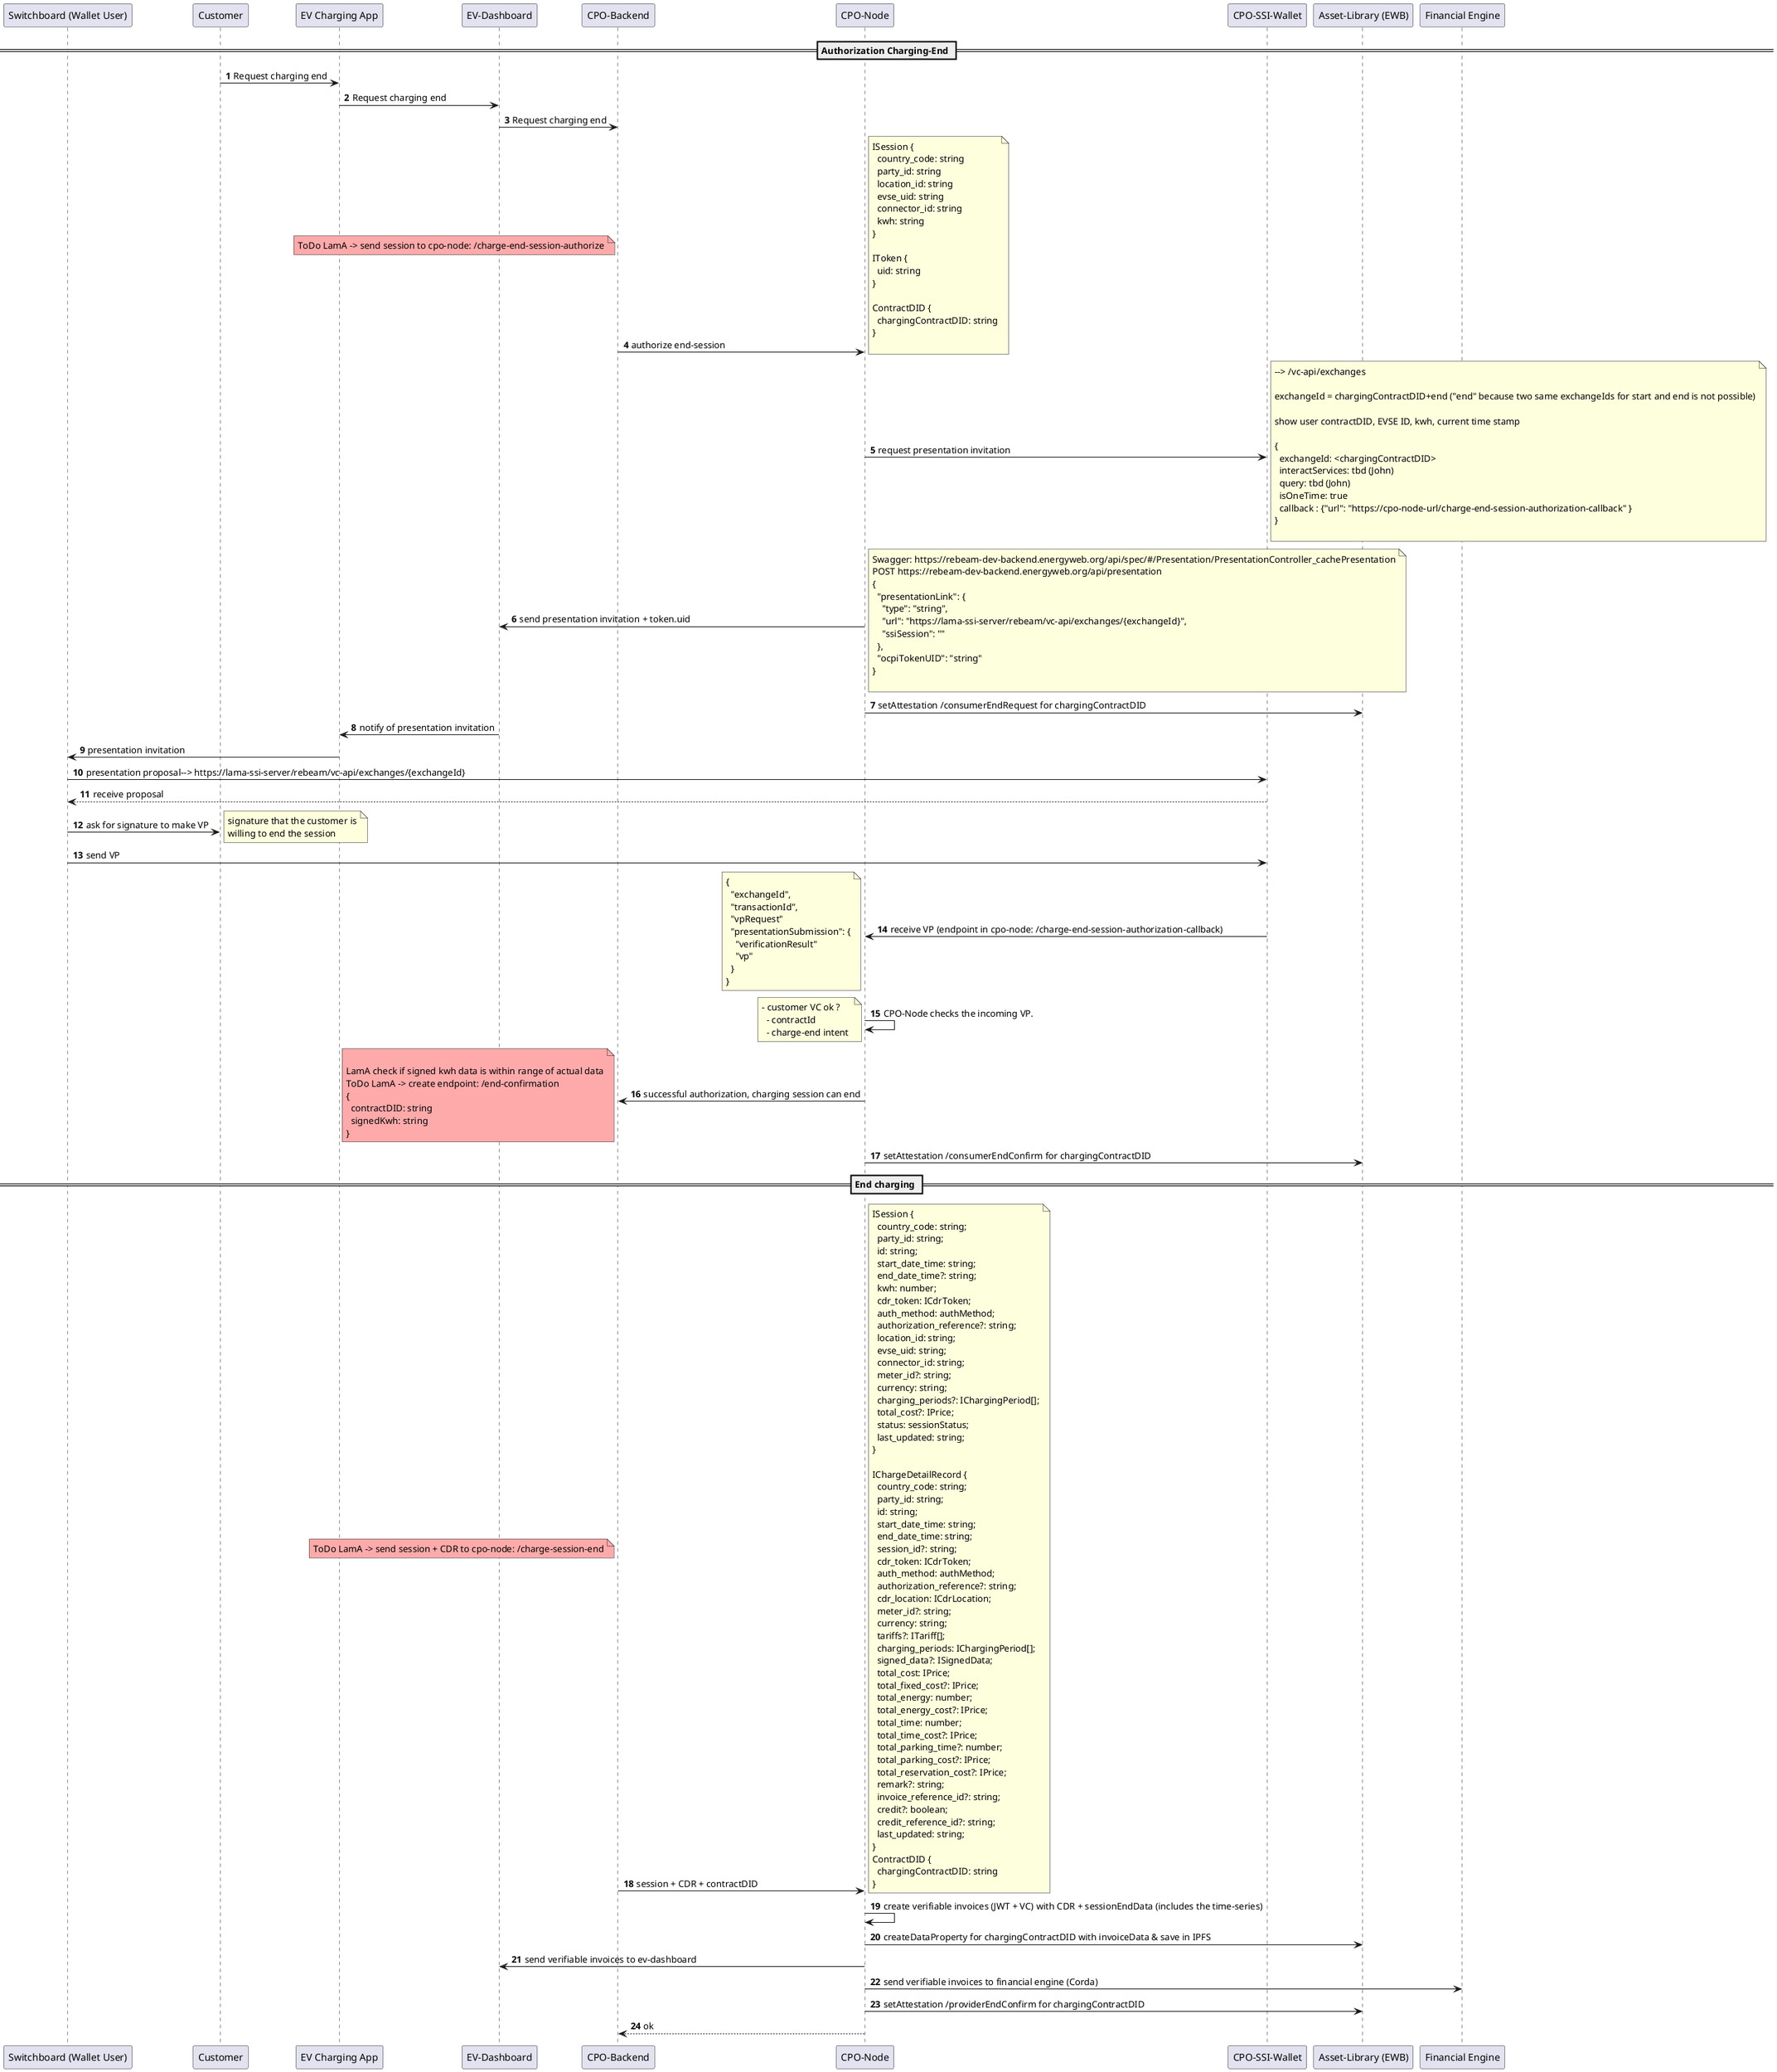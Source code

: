 @startuml CPO-Node-Charge-End-Flow
autonumber
 
participant "Switchboard (Wallet User)" as SWI
participant "Customer" as CUS
participant "EV Charging App" as APP
participant "EV-Dashboard" as EVD
participant "CPO-Backend" as CPB
participant "CPO-Node" as CPN
participant "CPO-SSI-Wallet" as SSI
participant "Asset-Library (EWB)" as EWB
participant "Financial Engine" as FIE


== Authorization Charging-End ==

CUS -> APP: Request charging end
APP -> EVD: Request charging end
EVD -> CPB: Request charging end

CPB -> CPN: authorize end-session
note right
ISession {
  country_code: string
  party_id: string
  location_id: string
  evse_uid: string
  connector_id: string
  kwh: string
}

IToken {
  uid: string
}

ContractDID {
  chargingContractDID: string
}

end note
note left #FFAAAA
ToDo LamA -> send session to cpo-node: /charge-end-session-authorize
end note

CPN -> SSI: request presentation invitation
note right
--> /vc-api/exchanges 

exchangeId = chargingContractDID+end ("end" because two same exchangeIds for start and end is not possible)

show user contractDID, EVSE ID, kwh, current time stamp

{
  exchangeId: <chargingContractDID>
  interactServices: tbd (John)
  query: tbd (John)   
  isOneTime: true
  callback : {"url": "https://cpo-node-url/charge-end-session-authorization-callback" }
}

end note
CPN -> EVD: send presentation invitation + token.uid
note right
Swagger: https://rebeam-dev-backend.energyweb.org/api/spec/#/Presentation/PresentationController_cachePresentation
POST https://rebeam-dev-backend.energyweb.org/api/presentation
{
  "presentationLink": {
    "type": "string",
    "url": "https://lama-ssi-server/rebeam/vc-api/exchanges/{exchangeId}",
    "ssiSession": ""
  },
  "ocpiTokenUID": "string"
}

end note
CPN -> EWB: setAttestation /consumerEndRequest for chargingContractDID
EVD -> APP: notify of presentation invitation

APP -> SWI: presentation invitation

SWI -> SSI: presentation proposal--> https://lama-ssi-server/rebeam/vc-api/exchanges/{exchangeId}
SSI --> SWI: receive proposal


SWI -> CUS: ask for signature to make VP
note right
signature that the customer is
willing to end the session
end note
SWI -> SSI: send VP


SSI -> CPN: receive VP (endpoint in cpo-node: /charge-end-session-authorization-callback)
note left
{
  "exchangeId",
  "transactionId",
  "vpRequest"
  "presentationSubmission": {
    "verificationResult"
    "vp"
  }
}
end note

CPN -> CPN: CPO-Node checks the incoming VP.
note left
- customer VC ok ?
  - contractId
  - charge-end intent 
end note

CPN -> CPB: successful authorization, charging session can end
note left #FFAAAA

LamA check if signed kwh data is within range of actual data
ToDo LamA -> create endpoint: /end-confirmation
{
  contractDID: string
  signedKwh: string
}
end note

CPN -> EWB: setAttestation /consumerEndConfirm for chargingContractDID

== End charging == 

CPB -> CPN: session + CDR + contractDID
note left #FFAAAA
ToDo LamA -> send session + CDR to cpo-node: /charge-session-end
end note
note right
ISession {
  country_code: string;
  party_id: string;
  id: string;
  start_date_time: string;
  end_date_time?: string;
  kwh: number;
  cdr_token: ICdrToken;
  auth_method: authMethod;
  authorization_reference?: string;
  location_id: string;
  evse_uid: string;
  connector_id: string;
  meter_id?: string;
  currency: string;
  charging_periods?: IChargingPeriod[];
  total_cost?: IPrice;
  status: sessionStatus;
  last_updated: string;
}

IChargeDetailRecord {
  country_code: string;
  party_id: string;
  id: string;
  start_date_time: string;
  end_date_time: string;
  session_id?: string;
  cdr_token: ICdrToken;
  auth_method: authMethod;
  authorization_reference?: string;
  cdr_location: ICdrLocation;
  meter_id?: string;
  currency: string;
  tariffs?: ITariff[];
  charging_periods: IChargingPeriod[];
  signed_data?: ISignedData;
  total_cost: IPrice;
  total_fixed_cost?: IPrice;
  total_energy: number;
  total_energy_cost?: IPrice;
  total_time: number;
  total_time_cost?: IPrice;
  total_parking_time?: number;
  total_parking_cost?: IPrice;
  total_reservation_cost?: IPrice;
  remark?: string;
  invoice_reference_id?: string;
  credit?: boolean;
  credit_reference_id?: string;
  last_updated: string;
}
ContractDID {
  chargingContractDID: string
}
end note

CPN -> CPN: create verifiable invoices (JWT + VC) with CDR + sessionEndData (includes the time-series)
CPN -> EWB: createDataProperty for chargingContractDID with invoiceData & save in IPFS

CPN -> EVD: send verifiable invoices to ev-dashboard

CPN -> FIE: send verifiable invoices to financial engine (Corda)

CPN -> EWB: setAttestation /providerEndConfirm for chargingContractDID

CPN --> CPB: ok

@enduml